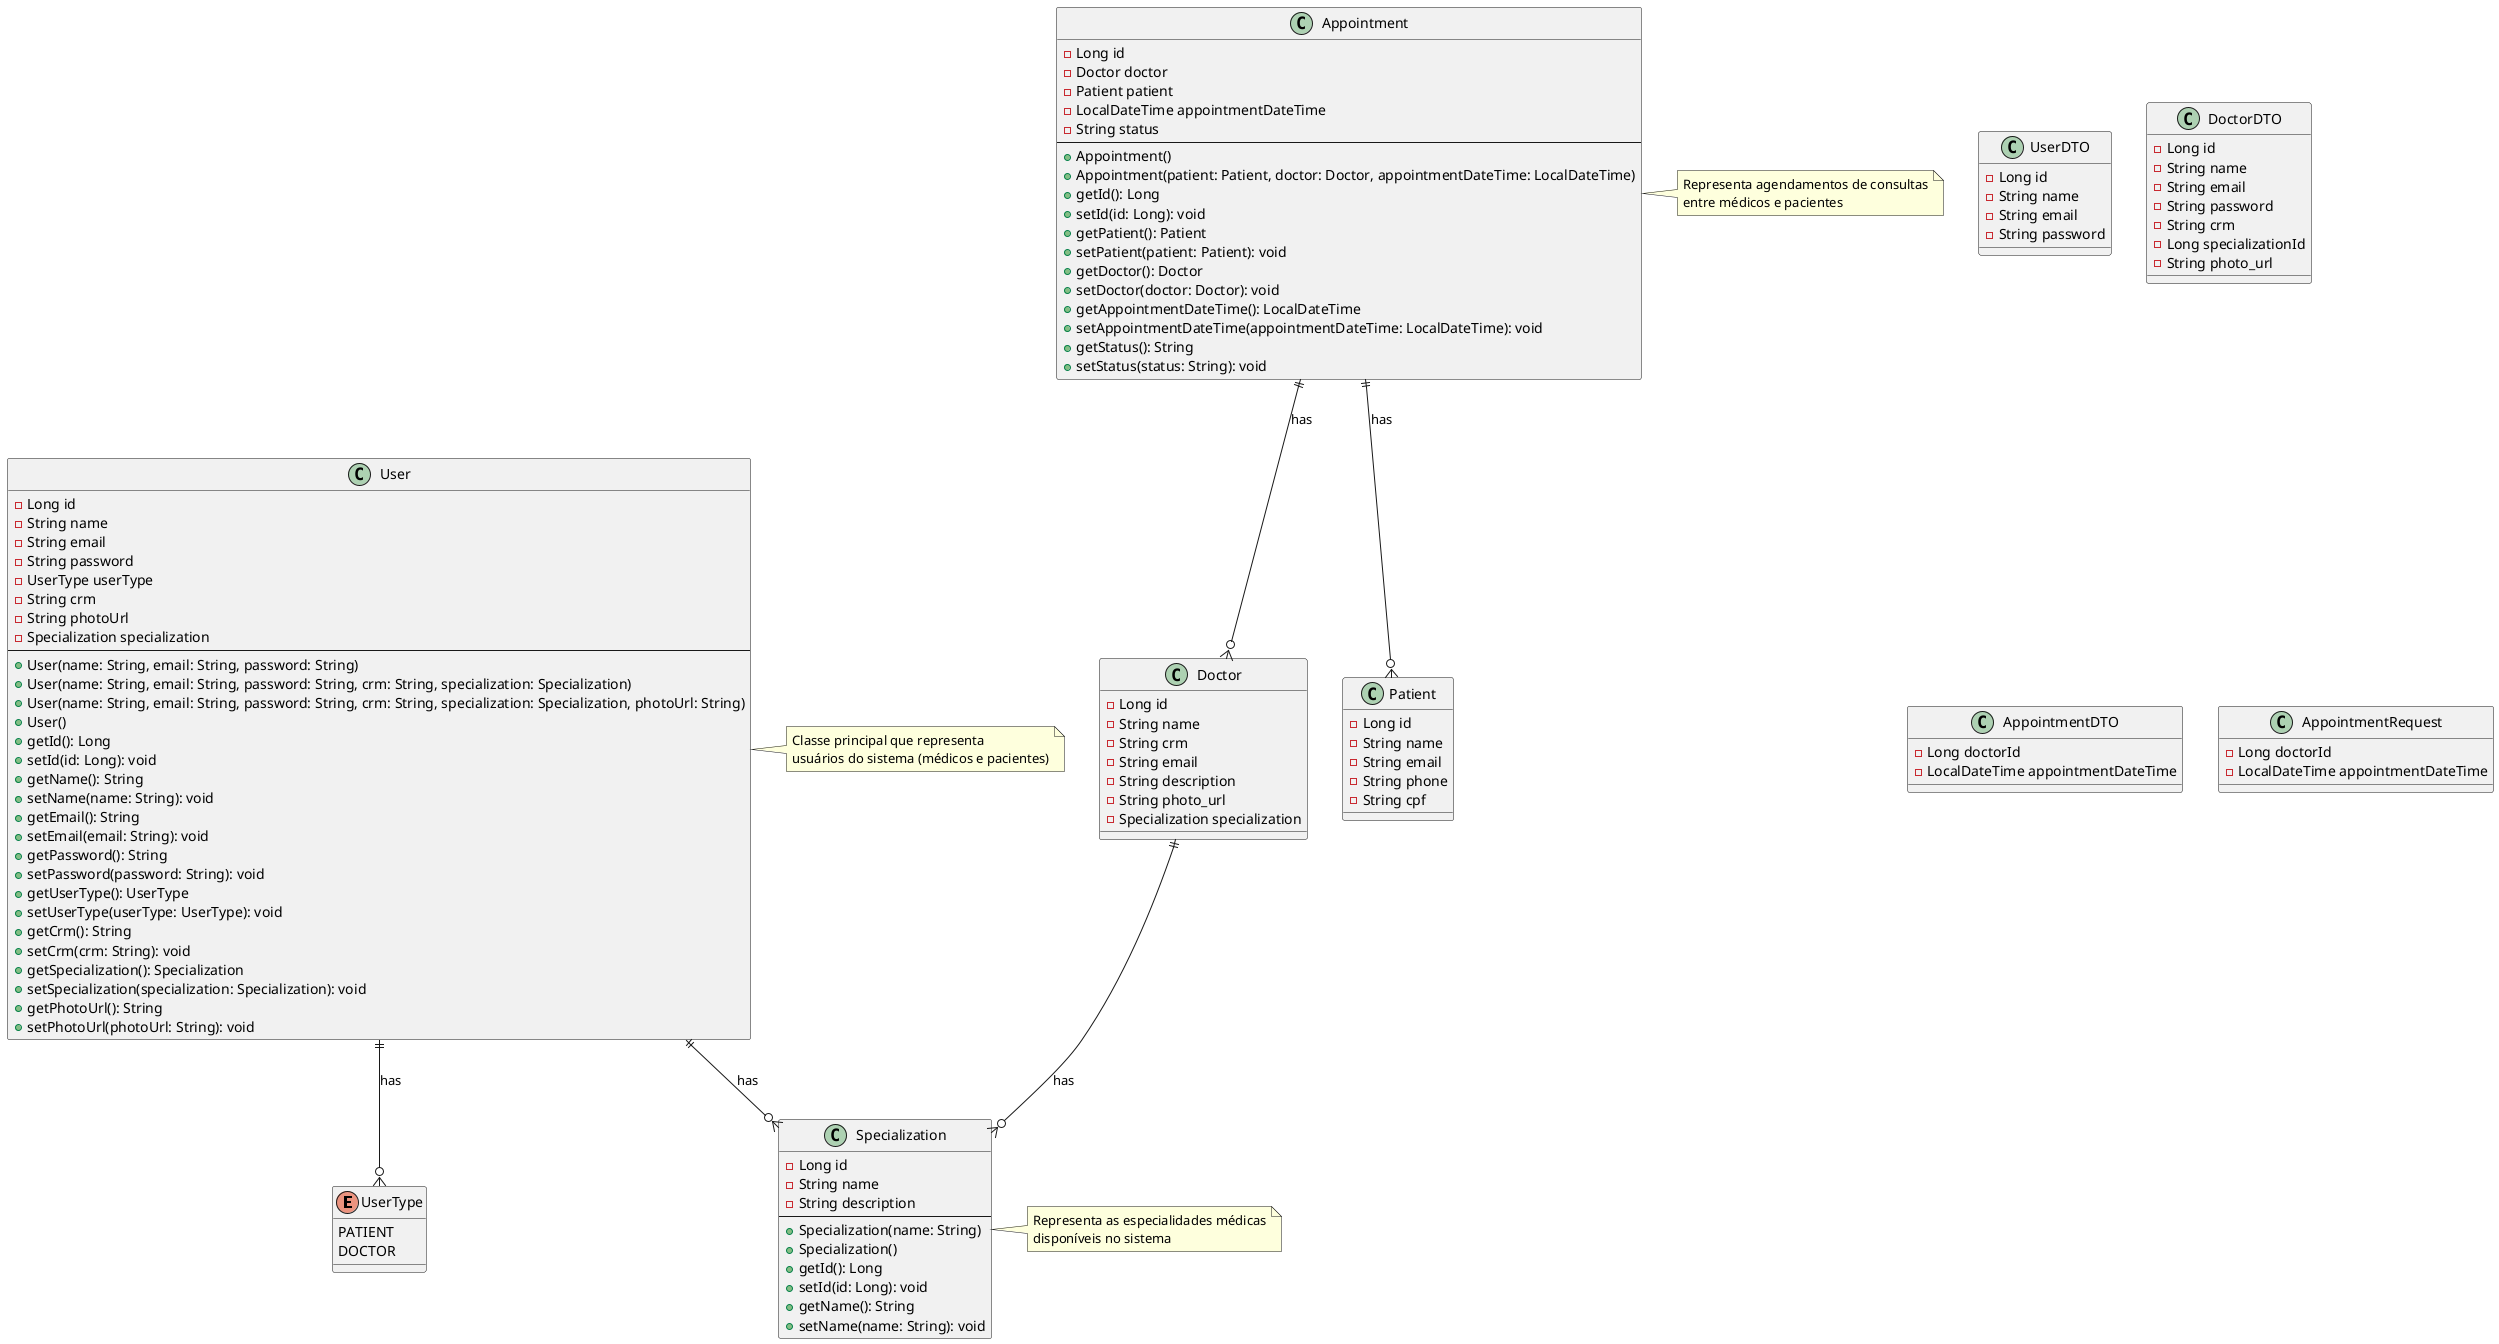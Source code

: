 @startuml MedTime_Class_Diagram

!define ENTITY class
!define DTO class
!define ENUM enum

' Enumerações
ENUM UserType {
    PATIENT
    DOCTOR
}

' Entidades Principais
ENTITY User {
    -Long id
    -String name
    -String email
    -String password
    -UserType userType
    -String crm
    -String photoUrl
    -Specialization specialization
    --
    +User(name: String, email: String, password: String)
    +User(name: String, email: String, password: String, crm: String, specialization: Specialization)
    +User(name: String, email: String, password: String, crm: String, specialization: Specialization, photoUrl: String)
    +User()
    +getId(): Long
    +setId(id: Long): void
    +getName(): String
    +setName(name: String): void
    +getEmail(): String
    +setEmail(email: String): void
    +getPassword(): String
    +setPassword(password: String): void
    +getUserType(): UserType
    +setUserType(userType: UserType): void
    +getCrm(): String
    +setCrm(crm: String): void
    +getSpecialization(): Specialization
    +setSpecialization(specialization: Specialization): void
    +getPhotoUrl(): String
    +setPhotoUrl(photoUrl: String): void
}

ENTITY Specialization {
    -Long id
    -String name
    -String description
    --
    +Specialization(name: String)
    +Specialization()
    +getId(): Long
    +setId(id: Long): void
    +getName(): String
    +setName(name: String): void
}

ENTITY Doctor {
    -Long id
    -String name
    -String crm
    -String email
    -String description
    -String photo_url
    -Specialization specialization
}

ENTITY Patient {
    -Long id
    -String name
    -String email
    -String phone
    -String cpf
}

ENTITY Appointment {
    -Long id
    -Doctor doctor
    -Patient patient
    -LocalDateTime appointmentDateTime
    -String status
    --
    +Appointment()
    +Appointment(patient: Patient, doctor: Doctor, appointmentDateTime: LocalDateTime)
    +getId(): Long
    +setId(id: Long): void
    +getPatient(): Patient
    +setPatient(patient: Patient): void
    +getDoctor(): Doctor
    +setDoctor(doctor: Doctor): void
    +getAppointmentDateTime(): LocalDateTime
    +setAppointmentDateTime(appointmentDateTime: LocalDateTime): void
    +getStatus(): String
    +setStatus(status: String): void
}

' DTOs
DTO UserDTO {
    -Long id
    -String name
    -String email
    -String password
}

DTO DoctorDTO {
    -Long id
    -String name
    -String email
    -String password
    -String crm
    -Long specializationId
    -String photo_url
}

DTO AppointmentDTO {
    -Long doctorId
    -LocalDateTime appointmentDateTime
}

DTO AppointmentRequest {
    -Long doctorId
    -LocalDateTime appointmentDateTime
}

' Relacionamentos
User ||--o{ Specialization : "has"
Doctor ||--o{ Specialization : "has"
Appointment ||--o{ Doctor : "has"
Appointment ||--o{ Patient : "has"
User ||--o{ UserType : "has"

' Notas explicativas
note right of User
  Classe principal que representa
  usuários do sistema (médicos e pacientes)
end note

note right of Appointment
  Representa agendamentos de consultas
  entre médicos e pacientes
end note

note right of Specialization
  Representa as especialidades médicas
  disponíveis no sistema
end note

@enduml 